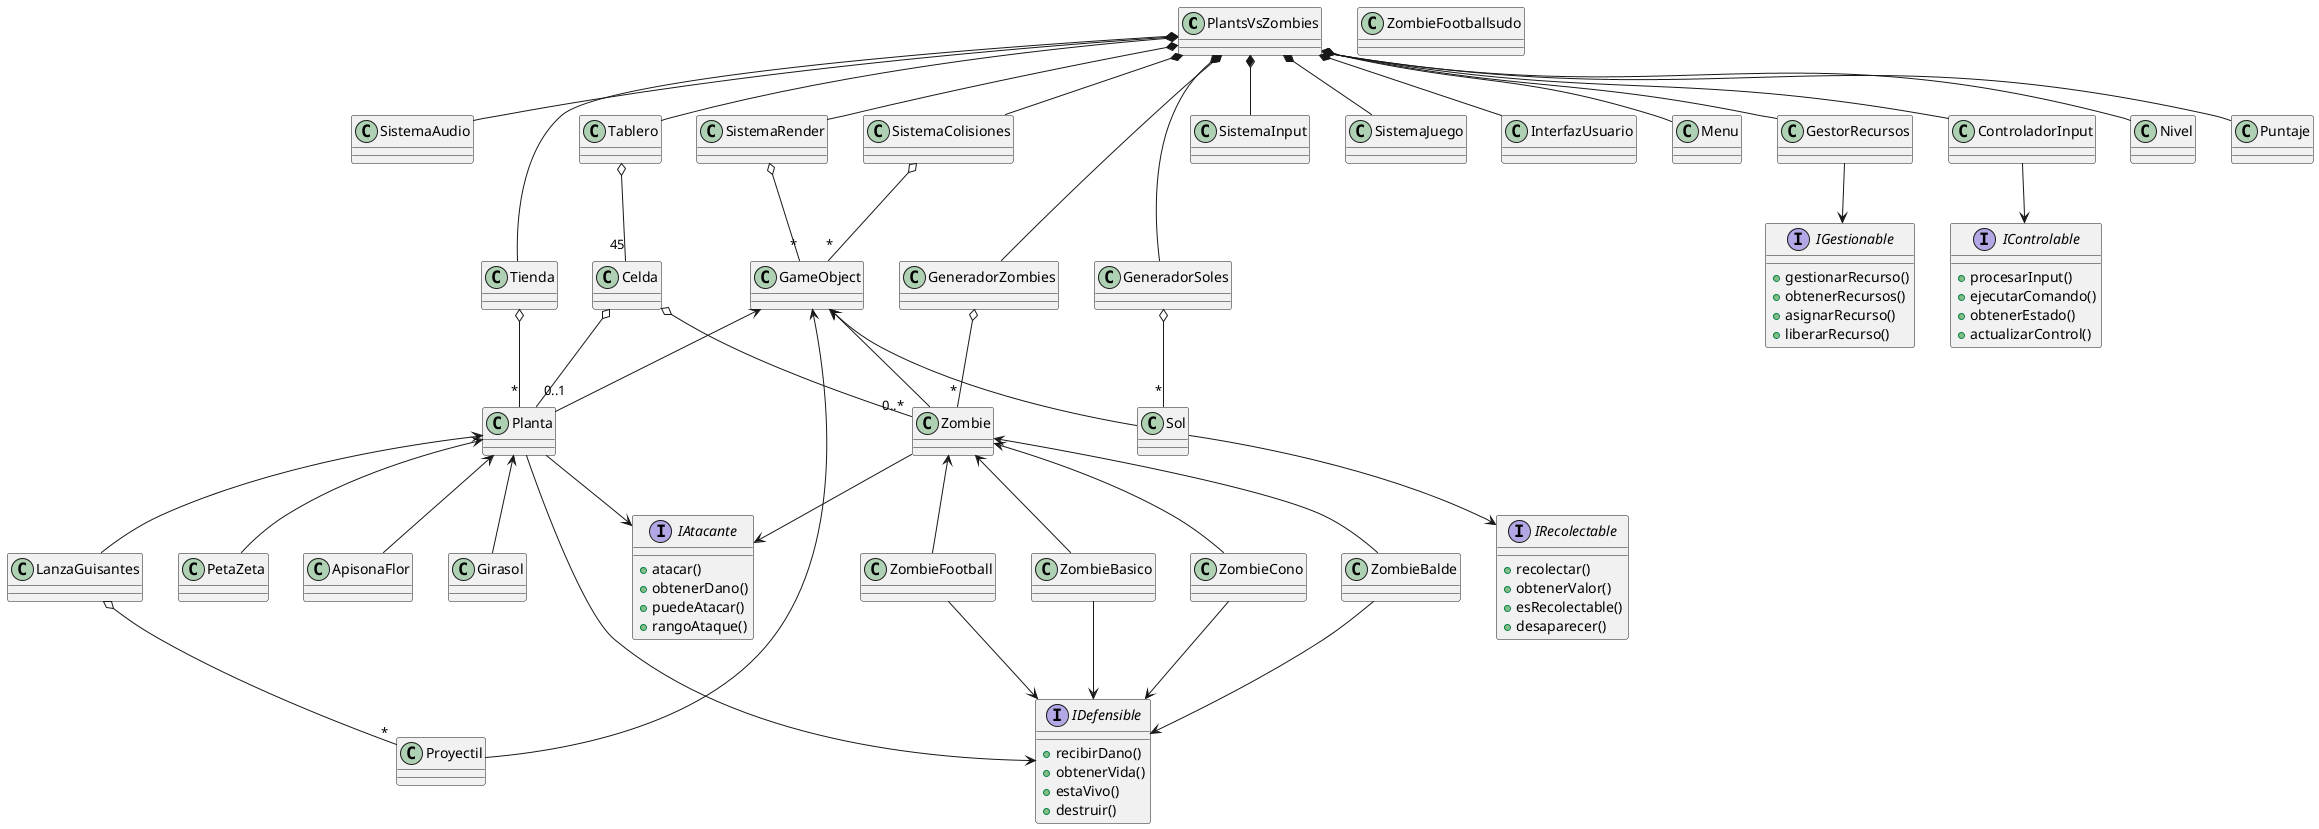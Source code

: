 @startuml
class PlantsVsZombies
class SistemaAudio
class SistemaRender
class SistemaInput
class SistemaColisiones
class SistemaJuego
class InterfazUsuario
class Tienda
class Menu
class GestorRecursos
class ControladorInput
class Tablero
class Celda
class GeneradorZombies
class GeneradorSoles
class Nivel
class Puntaje
class GameObject
class Planta
class Zombie
class Proyectil
class Sol
class LanzaGuisantes
class Girasol
class PetaZeta
class ApisonaFlor
class ZombieBasico
class ZombieCono
class ZombieBalde

interface IDefensible{
+recibirDano()
+obtenerVida()
+estaVivo()
+destruir()
}
interface IAtacante{
+atacar()
+obtenerDano()
+puedeAtacar()
+rangoAtaque()
}
interface IRecolectable{
+recolectar()
+obtenerValor()
+esRecolectable()
+desaparecer()
}
 
interface IControlable{
+procesarInput()
+ejecutarComando()
+obtenerEstado()
+actualizarControl()
}
interface IGestionable{
+gestionarRecurso()
+obtenerRecursos()
+asignarRecurso()
+liberarRecurso()
}

PlantsVsZombies *-- SistemaAudio
PlantsVsZombies *-- SistemaRender
PlantsVsZombies *-- SistemaInput
PlantsVsZombies *-- SistemaColisiones
PlantsVsZombies *-- SistemaJuego
PlantsVsZombies *-- InterfazUsuario
PlantsVsZombies *-- Tienda
PlantsVsZombies *-- Menu
PlantsVsZombies *-- GestorRecursos
PlantsVsZombies *-- ControladorInput
PlantsVsZombies *-- Tablero
PlantsVsZombies *-- GeneradorZombies
PlantsVsZombies *-- GeneradorSoles
PlantsVsZombies *-- Nivel
PlantsVsZombies *-- Puntaje

Tablero o-- "45" Celda
SistemaColisiones o-- "*" GameObject
SistemaRender o-- "*" GameObject
GeneradorZombies o-- "*" Zombie
GeneradorSoles o-- "*" Sol
Tienda o-- "*" Planta

GameObject <-- Planta
GameObject <-- Zombie
GameObject <-- Proyectil
GameObject <-- Sol

Planta <-- LanzaGuisantes
Planta <-- Girasol
Planta <-- PetaZeta
Planta <-- ApisonaFlor
   
 

Zombie <-- ZombieBasico
Zombie <-- ZombieCono
Zombie <-- ZombieBalde
Zombie <-- ZombieFootball

Celda o-- "0..1" Planta
Celda o-- "0..*" Zombie

LanzaGuisantes o-- "*" Proyectil
Planta --> IAtacante
Planta --> IDefensible
Zombie --> IAtacante
Sol --> IRecolectable
ZombieBasico --> IDefensible
ZombieCono --> IDefensible
ZombieBalde --> IDefensible
ZombieFootball --> IDefensible

class ZombieFootballsudo 

ControladorInput --> IControlable
GestorRecursos --> IGestionable
@enduml